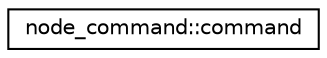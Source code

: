 digraph "Graphical Class Hierarchy"
{
 // LATEX_PDF_SIZE
  edge [fontname="Helvetica",fontsize="10",labelfontname="Helvetica",labelfontsize="10"];
  node [fontname="Helvetica",fontsize="10",shape=record];
  rankdir="LR";
  Node0 [label="node_command::command",height=0.2,width=0.4,color="black", fillcolor="white", style="filled",URL="$unionnode__command_1_1command.html",tooltip=" "];
}
